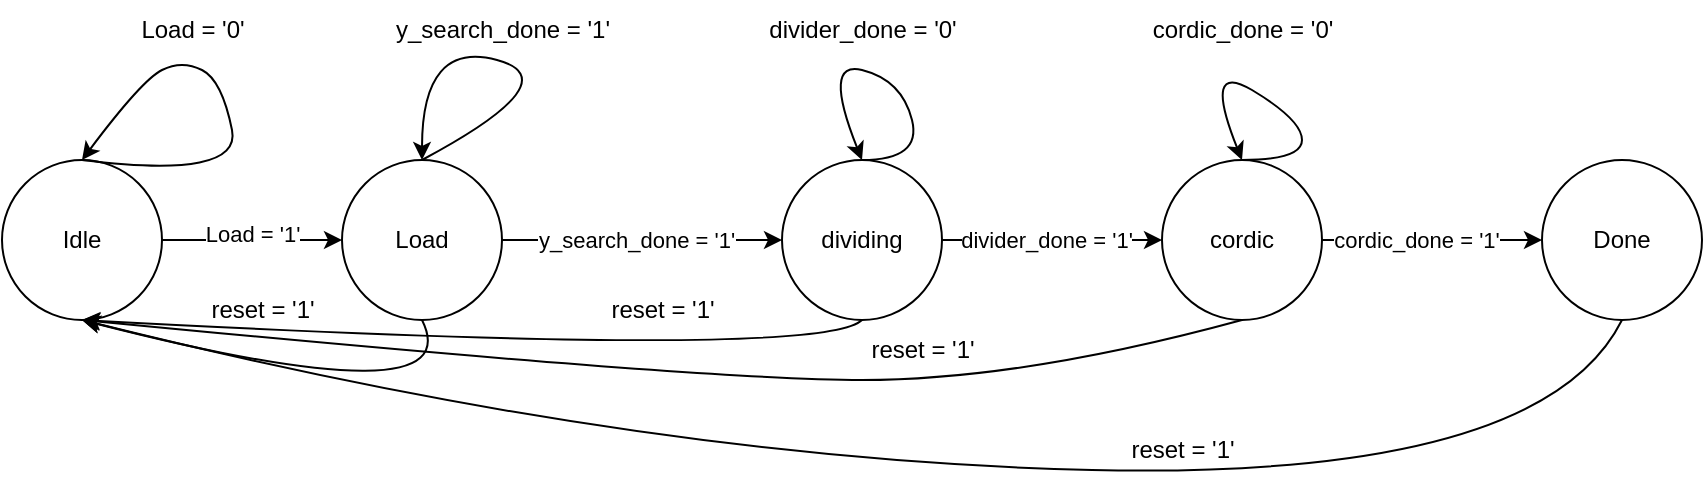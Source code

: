 <mxfile version="26.2.15">
  <diagram name="Page-1" id="DJMVlkFeJtR-fDA0lWkc">
    <mxGraphModel dx="570" dy="336" grid="1" gridSize="10" guides="1" tooltips="1" connect="1" arrows="1" fold="1" page="1" pageScale="1" pageWidth="850" pageHeight="1100" math="0" shadow="0">
      <root>
        <mxCell id="0" />
        <mxCell id="1" parent="0" />
        <mxCell id="VBnE47WPZt10BbB8Ex6P-6" style="edgeStyle=orthogonalEdgeStyle;rounded=0;orthogonalLoop=1;jettySize=auto;html=1;exitX=1;exitY=0.5;exitDx=0;exitDy=0;entryX=0;entryY=0.5;entryDx=0;entryDy=0;" parent="1" source="Z3_n87760IuUNFUmwpKF-3" target="VBnE47WPZt10BbB8Ex6P-2" edge="1">
          <mxGeometry relative="1" as="geometry" />
        </mxCell>
        <mxCell id="VBnE47WPZt10BbB8Ex6P-26" value="y_search_done = &#39;1&#39;" style="edgeLabel;html=1;align=center;verticalAlign=middle;resizable=0;points=[];" parent="VBnE47WPZt10BbB8Ex6P-6" vertex="1" connectable="0">
          <mxGeometry x="-0.047" relative="1" as="geometry">
            <mxPoint as="offset" />
          </mxGeometry>
        </mxCell>
        <mxCell id="VBnE47WPZt10BbB8Ex6P-1" value="Idle" style="ellipse;whiteSpace=wrap;html=1;aspect=fixed;" parent="1" vertex="1">
          <mxGeometry x="65" y="200" width="80" height="80" as="geometry" />
        </mxCell>
        <mxCell id="VBnE47WPZt10BbB8Ex6P-7" style="edgeStyle=orthogonalEdgeStyle;rounded=0;orthogonalLoop=1;jettySize=auto;html=1;exitX=1;exitY=0.5;exitDx=0;exitDy=0;entryX=0;entryY=0.5;entryDx=0;entryDy=0;" parent="1" source="VBnE47WPZt10BbB8Ex6P-2" target="VBnE47WPZt10BbB8Ex6P-3" edge="1">
          <mxGeometry relative="1" as="geometry" />
        </mxCell>
        <mxCell id="VBnE47WPZt10BbB8Ex6P-27" value="divider_done = &#39;1&#39;" style="edgeLabel;html=1;align=center;verticalAlign=middle;resizable=0;points=[];" parent="VBnE47WPZt10BbB8Ex6P-7" vertex="1" connectable="0">
          <mxGeometry x="-0.253" relative="1" as="geometry">
            <mxPoint x="11" as="offset" />
          </mxGeometry>
        </mxCell>
        <mxCell id="VBnE47WPZt10BbB8Ex6P-2" value="dividing" style="ellipse;whiteSpace=wrap;html=1;aspect=fixed;" parent="1" vertex="1">
          <mxGeometry x="455" y="200" width="80" height="80" as="geometry" />
        </mxCell>
        <mxCell id="VBnE47WPZt10BbB8Ex6P-8" style="edgeStyle=orthogonalEdgeStyle;rounded=0;orthogonalLoop=1;jettySize=auto;html=1;exitX=1;exitY=0.5;exitDx=0;exitDy=0;entryX=0;entryY=0.5;entryDx=0;entryDy=0;" parent="1" source="VBnE47WPZt10BbB8Ex6P-3" target="VBnE47WPZt10BbB8Ex6P-4" edge="1">
          <mxGeometry relative="1" as="geometry" />
        </mxCell>
        <mxCell id="VBnE47WPZt10BbB8Ex6P-28" value="cordic_done = &#39;1&#39;" style="edgeLabel;html=1;align=center;verticalAlign=middle;resizable=0;points=[];" parent="VBnE47WPZt10BbB8Ex6P-8" vertex="1" connectable="0">
          <mxGeometry x="-0.15" relative="1" as="geometry">
            <mxPoint as="offset" />
          </mxGeometry>
        </mxCell>
        <mxCell id="VBnE47WPZt10BbB8Ex6P-3" value="cordic" style="ellipse;whiteSpace=wrap;html=1;aspect=fixed;" parent="1" vertex="1">
          <mxGeometry x="645" y="200" width="80" height="80" as="geometry" />
        </mxCell>
        <mxCell id="VBnE47WPZt10BbB8Ex6P-4" value="Done" style="ellipse;whiteSpace=wrap;html=1;aspect=fixed;" parent="1" vertex="1">
          <mxGeometry x="835" y="200" width="80" height="80" as="geometry" />
        </mxCell>
        <mxCell id="VBnE47WPZt10BbB8Ex6P-17" value="" style="curved=1;endArrow=classic;html=1;rounded=0;exitX=0.5;exitY=0;exitDx=0;exitDy=0;entryX=0.5;entryY=0;entryDx=0;entryDy=0;" parent="1" source="VBnE47WPZt10BbB8Ex6P-1" target="VBnE47WPZt10BbB8Ex6P-1" edge="1">
          <mxGeometry width="50" height="50" relative="1" as="geometry">
            <mxPoint x="135" y="210" as="sourcePoint" />
            <mxPoint x="95" y="160" as="targetPoint" />
            <Array as="points">
              <mxPoint x="185" y="210" />
              <mxPoint x="175" y="160" />
              <mxPoint x="155" y="150" />
              <mxPoint x="135" y="160" />
            </Array>
          </mxGeometry>
        </mxCell>
        <mxCell id="VBnE47WPZt10BbB8Ex6P-18" value="" style="curved=1;endArrow=classic;html=1;rounded=0;exitX=0.5;exitY=0;exitDx=0;exitDy=0;entryX=0.5;entryY=0;entryDx=0;entryDy=0;" parent="1" source="VBnE47WPZt10BbB8Ex6P-2" target="VBnE47WPZt10BbB8Ex6P-2" edge="1">
          <mxGeometry width="50" height="50" relative="1" as="geometry">
            <mxPoint x="475" y="200" as="sourcePoint" />
            <mxPoint x="525" y="150" as="targetPoint" />
            <Array as="points">
              <mxPoint x="525" y="200" />
              <mxPoint x="515" y="160" />
              <mxPoint x="475" y="150" />
            </Array>
          </mxGeometry>
        </mxCell>
        <mxCell id="VBnE47WPZt10BbB8Ex6P-19" value="" style="curved=1;endArrow=classic;html=1;rounded=0;exitX=0.5;exitY=0;exitDx=0;exitDy=0;entryX=0.5;entryY=0;entryDx=0;entryDy=0;" parent="1" source="VBnE47WPZt10BbB8Ex6P-3" target="VBnE47WPZt10BbB8Ex6P-3" edge="1">
          <mxGeometry width="50" height="50" relative="1" as="geometry">
            <mxPoint x="665" y="200" as="sourcePoint" />
            <mxPoint x="715" y="150" as="targetPoint" />
            <Array as="points">
              <mxPoint x="715" y="200" />
              <mxPoint x="715" y="180" />
              <mxPoint x="665" y="150" />
            </Array>
          </mxGeometry>
        </mxCell>
        <mxCell id="VBnE47WPZt10BbB8Ex6P-23" value="" style="curved=1;endArrow=classic;html=1;rounded=0;entryX=0.5;entryY=1;entryDx=0;entryDy=0;exitX=0.5;exitY=1;exitDx=0;exitDy=0;" parent="1" source="VBnE47WPZt10BbB8Ex6P-2" target="VBnE47WPZt10BbB8Ex6P-1" edge="1">
          <mxGeometry width="50" height="50" relative="1" as="geometry">
            <mxPoint x="495" y="290" as="sourcePoint" />
            <mxPoint x="385" y="320" as="targetPoint" />
            <Array as="points">
              <mxPoint x="475" y="300" />
            </Array>
          </mxGeometry>
        </mxCell>
        <mxCell id="VBnE47WPZt10BbB8Ex6P-24" value="" style="curved=1;endArrow=classic;html=1;rounded=0;exitX=0.5;exitY=1;exitDx=0;exitDy=0;entryX=0.5;entryY=1;entryDx=0;entryDy=0;" parent="1" source="VBnE47WPZt10BbB8Ex6P-3" target="VBnE47WPZt10BbB8Ex6P-1" edge="1">
          <mxGeometry width="50" height="50" relative="1" as="geometry">
            <mxPoint x="635" y="370" as="sourcePoint" />
            <mxPoint x="295" y="280" as="targetPoint" />
            <Array as="points">
              <mxPoint x="575" y="310" />
              <mxPoint x="415" y="310" />
            </Array>
          </mxGeometry>
        </mxCell>
        <mxCell id="VBnE47WPZt10BbB8Ex6P-25" value="" style="curved=1;endArrow=classic;html=1;rounded=0;exitX=0.5;exitY=1;exitDx=0;exitDy=0;entryX=0.5;entryY=1;entryDx=0;entryDy=0;" parent="1" source="VBnE47WPZt10BbB8Ex6P-4" target="VBnE47WPZt10BbB8Ex6P-1" edge="1">
          <mxGeometry width="50" height="50" relative="1" as="geometry">
            <mxPoint x="705" y="410" as="sourcePoint" />
            <mxPoint x="295" y="280" as="targetPoint" />
            <Array as="points">
              <mxPoint x="835" y="360" />
              <mxPoint x="385" y="350" />
            </Array>
          </mxGeometry>
        </mxCell>
        <mxCell id="VBnE47WPZt10BbB8Ex6P-29" value="Load = &#39;0&#39;" style="text;html=1;align=center;verticalAlign=middle;resizable=0;points=[];autosize=1;strokeColor=none;fillColor=none;" parent="1" vertex="1">
          <mxGeometry x="120" y="120" width="80" height="30" as="geometry" />
        </mxCell>
        <mxCell id="VBnE47WPZt10BbB8Ex6P-30" value="divider_done = &#39;0&#39;" style="text;html=1;align=center;verticalAlign=middle;resizable=0;points=[];autosize=1;strokeColor=none;fillColor=none;" parent="1" vertex="1">
          <mxGeometry x="435" y="120" width="120" height="30" as="geometry" />
        </mxCell>
        <mxCell id="VBnE47WPZt10BbB8Ex6P-31" value="cordic_done = &#39;0&#39;" style="text;html=1;align=center;verticalAlign=middle;resizable=0;points=[];autosize=1;strokeColor=none;fillColor=none;" parent="1" vertex="1">
          <mxGeometry x="630" y="120" width="110" height="30" as="geometry" />
        </mxCell>
        <mxCell id="VBnE47WPZt10BbB8Ex6P-32" value="reset = &#39;1&#39;" style="text;html=1;align=center;verticalAlign=middle;resizable=0;points=[];autosize=1;strokeColor=none;fillColor=none;" parent="1" vertex="1">
          <mxGeometry x="355" y="260" width="80" height="30" as="geometry" />
        </mxCell>
        <mxCell id="VBnE47WPZt10BbB8Ex6P-33" value="reset = &#39;1&#39;" style="text;html=1;align=center;verticalAlign=middle;resizable=0;points=[];autosize=1;strokeColor=none;fillColor=none;" parent="1" vertex="1">
          <mxGeometry x="485" y="280" width="80" height="30" as="geometry" />
        </mxCell>
        <mxCell id="VBnE47WPZt10BbB8Ex6P-34" value="reset = &#39;1&#39;" style="text;html=1;align=center;verticalAlign=middle;resizable=0;points=[];autosize=1;strokeColor=none;fillColor=none;" parent="1" vertex="1">
          <mxGeometry x="615" y="330" width="80" height="30" as="geometry" />
        </mxCell>
        <mxCell id="Z3_n87760IuUNFUmwpKF-3" value="Load" style="ellipse;whiteSpace=wrap;html=1;aspect=fixed;" parent="1" vertex="1">
          <mxGeometry x="235" y="200" width="80" height="80" as="geometry" />
        </mxCell>
        <mxCell id="Z3_n87760IuUNFUmwpKF-5" value="" style="endArrow=classic;html=1;rounded=0;entryX=0;entryY=0.5;entryDx=0;entryDy=0;" parent="1" source="VBnE47WPZt10BbB8Ex6P-1" target="Z3_n87760IuUNFUmwpKF-3" edge="1">
          <mxGeometry width="50" height="50" relative="1" as="geometry">
            <mxPoint x="95" y="290" as="sourcePoint" />
            <mxPoint x="165.711" y="240" as="targetPoint" />
          </mxGeometry>
        </mxCell>
        <mxCell id="Z3_n87760IuUNFUmwpKF-6" value="Load = &#39;1&#39;" style="edgeLabel;html=1;align=center;verticalAlign=middle;resizable=0;points=[];" parent="Z3_n87760IuUNFUmwpKF-5" vertex="1" connectable="0">
          <mxGeometry x="-0.001" y="3" relative="1" as="geometry">
            <mxPoint as="offset" />
          </mxGeometry>
        </mxCell>
        <mxCell id="Z3_n87760IuUNFUmwpKF-9" value="" style="curved=1;endArrow=classic;html=1;rounded=0;exitX=0.5;exitY=0;exitDx=0;exitDy=0;" parent="1" source="Z3_n87760IuUNFUmwpKF-3" edge="1">
          <mxGeometry width="50" height="50" relative="1" as="geometry">
            <mxPoint x="300" y="160" as="sourcePoint" />
            <mxPoint x="275" y="200" as="targetPoint" />
            <Array as="points">
              <mxPoint x="350" y="160" />
              <mxPoint x="275" y="140" />
            </Array>
          </mxGeometry>
        </mxCell>
        <mxCell id="Z3_n87760IuUNFUmwpKF-10" value="y_search_done = &#39;1&#39;" style="text;html=1;align=center;verticalAlign=middle;resizable=0;points=[];autosize=1;strokeColor=none;fillColor=none;" parent="1" vertex="1">
          <mxGeometry x="250" y="120" width="130" height="30" as="geometry" />
        </mxCell>
        <mxCell id="Z3_n87760IuUNFUmwpKF-11" value="" style="curved=1;endArrow=classic;html=1;rounded=0;entryX=0.5;entryY=1;entryDx=0;entryDy=0;exitX=0.5;exitY=1;exitDx=0;exitDy=0;" parent="1" source="Z3_n87760IuUNFUmwpKF-3" target="VBnE47WPZt10BbB8Ex6P-1" edge="1">
          <mxGeometry width="50" height="50" relative="1" as="geometry">
            <mxPoint x="275" y="330" as="sourcePoint" />
            <mxPoint x="275" y="350.711" as="targetPoint" />
            <Array as="points">
              <mxPoint x="300" y="330" />
            </Array>
          </mxGeometry>
        </mxCell>
        <mxCell id="01PqbEfkdMBEnewOCL0c-1" value="reset = &#39;1&#39;" style="text;html=1;align=center;verticalAlign=middle;resizable=0;points=[];autosize=1;strokeColor=none;fillColor=none;" vertex="1" parent="1">
          <mxGeometry x="155" y="260" width="80" height="30" as="geometry" />
        </mxCell>
      </root>
    </mxGraphModel>
  </diagram>
</mxfile>
